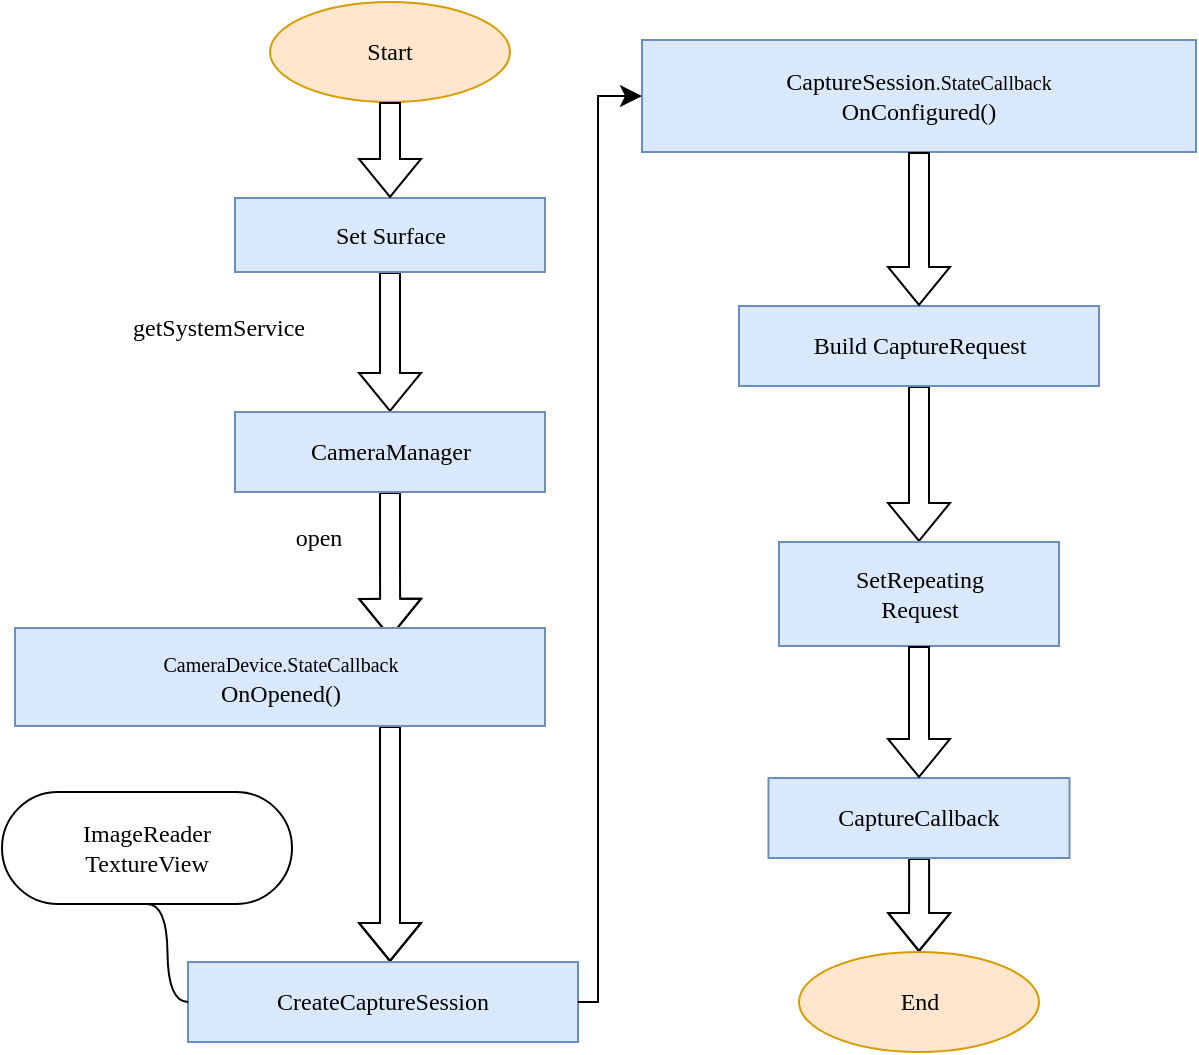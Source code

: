 <mxfile version="21.3.2" type="github">
  <diagram name="第 1 页" id="6-GciFRwSKA-PsZMYHV3">
    <mxGraphModel dx="1311" dy="108" grid="0" gridSize="10" guides="1" tooltips="1" connect="1" arrows="1" fold="1" page="0" pageScale="1" pageWidth="827" pageHeight="1169" math="0" shadow="0">
      <root>
        <mxCell id="0" />
        <mxCell id="1" parent="0" />
        <mxCell id="O8v1P4nGRKo8pIatumZE-4" value="" style="edgeStyle=orthogonalEdgeStyle;rounded=0;orthogonalLoop=1;jettySize=auto;html=1;shape=flexArrow;fontFamily=Lucida Console;exitX=0.5;exitY=1;exitDx=0;exitDy=0;" parent="1" source="7dNYX3P94OAqA5TKhD5H-6" target="O8v1P4nGRKo8pIatumZE-3" edge="1">
          <mxGeometry relative="1" as="geometry">
            <mxPoint x="150" y="610" as="sourcePoint" />
          </mxGeometry>
        </mxCell>
        <mxCell id="O8v1P4nGRKo8pIatumZE-6" value="" style="edgeStyle=orthogonalEdgeStyle;rounded=0;orthogonalLoop=1;jettySize=auto;html=1;shape=flexArrow;fontFamily=Lucida Console;entryX=0.708;entryY=0.1;entryDx=0;entryDy=0;entryPerimeter=0;" parent="1" source="O8v1P4nGRKo8pIatumZE-3" target="O8v1P4nGRKo8pIatumZE-5" edge="1">
          <mxGeometry relative="1" as="geometry" />
        </mxCell>
        <mxCell id="O8v1P4nGRKo8pIatumZE-3" value="CameraManager" style="whiteSpace=wrap;html=1;fillColor=#dae8fc;strokeColor=#6c8ebf;fontFamily=Lucida Console;" parent="1" vertex="1">
          <mxGeometry x="72.5" y="690" width="155" height="40" as="geometry" />
        </mxCell>
        <mxCell id="O8v1P4nGRKo8pIatumZE-8" value="" style="edgeStyle=orthogonalEdgeStyle;rounded=0;orthogonalLoop=1;jettySize=auto;html=1;shape=flexArrow;fontFamily=Lucida Console;" parent="1" source="O8v1P4nGRKo8pIatumZE-5" target="O8v1P4nGRKo8pIatumZE-7" edge="1">
          <mxGeometry relative="1" as="geometry">
            <Array as="points">
              <mxPoint x="150" y="921" />
              <mxPoint x="150" y="921" />
            </Array>
          </mxGeometry>
        </mxCell>
        <mxCell id="O8v1P4nGRKo8pIatumZE-5" value="&lt;font size=&quot;1&quot;&gt;CameraDevice.StateCallback&lt;/font&gt;&lt;br&gt;OnOpened()" style="whiteSpace=wrap;html=1;fillColor=#dae8fc;strokeColor=#6c8ebf;fontFamily=Lucida Console;" parent="1" vertex="1">
          <mxGeometry x="-37.5" y="798" width="265" height="49" as="geometry" />
        </mxCell>
        <mxCell id="O8v1P4nGRKo8pIatumZE-7" value="CreateCaptureSession" style="whiteSpace=wrap;html=1;fillColor=#dae8fc;strokeColor=#6c8ebf;fontFamily=Lucida Console;" parent="1" vertex="1">
          <mxGeometry x="49" y="965" width="195" height="40" as="geometry" />
        </mxCell>
        <mxCell id="O8v1P4nGRKo8pIatumZE-14" value="" style="edgeStyle=orthogonalEdgeStyle;rounded=0;orthogonalLoop=1;jettySize=auto;html=1;shape=flexArrow;fontFamily=Lucida Console;entryX=0.5;entryY=0;entryDx=0;entryDy=0;" parent="1" source="O8v1P4nGRKo8pIatumZE-12" target="7dNYX3P94OAqA5TKhD5H-19" edge="1">
          <mxGeometry relative="1" as="geometry">
            <mxPoint x="427" y="740" as="targetPoint" />
          </mxGeometry>
        </mxCell>
        <mxCell id="O8v1P4nGRKo8pIatumZE-12" value="Build CaptureRequest" style="whiteSpace=wrap;html=1;fillColor=#dae8fc;strokeColor=#6c8ebf;fontFamily=Lucida Console;" parent="1" vertex="1">
          <mxGeometry x="324.5" y="637" width="180" height="40" as="geometry" />
        </mxCell>
        <mxCell id="O8v1P4nGRKo8pIatumZE-16" value="" style="edgeStyle=orthogonalEdgeStyle;rounded=0;orthogonalLoop=1;jettySize=auto;html=1;shape=flexArrow;fontFamily=Lucida Console;" parent="1" source="O8v1P4nGRKo8pIatumZE-13" target="O8v1P4nGRKo8pIatumZE-15" edge="1">
          <mxGeometry relative="1" as="geometry" />
        </mxCell>
        <mxCell id="O8v1P4nGRKo8pIatumZE-13" value="CaptureCallback" style="whiteSpace=wrap;html=1;fillColor=#dae8fc;strokeColor=#6c8ebf;fontFamily=Lucida Console;" parent="1" vertex="1">
          <mxGeometry x="339.25" y="873" width="150.5" height="40" as="geometry" />
        </mxCell>
        <mxCell id="O8v1P4nGRKo8pIatumZE-15" value="End" style="ellipse;whiteSpace=wrap;html=1;fillColor=#ffe6cc;strokeColor=#d79b00;fontFamily=Lucida Console;" parent="1" vertex="1">
          <mxGeometry x="354.5" y="960" width="120" height="50" as="geometry" />
        </mxCell>
        <mxCell id="O8v1P4nGRKo8pIatumZE-17" value="getSystemService" style="text;html=1;align=center;verticalAlign=middle;resizable=0;points=[];autosize=1;strokeColor=none;fillColor=none;fontFamily=Lucida Console;labelBorderColor=none;" parent="1" vertex="1">
          <mxGeometry x="-22" y="632" width="172" height="31" as="geometry" />
        </mxCell>
        <mxCell id="O8v1P4nGRKo8pIatumZE-18" value="open" style="text;html=1;align=center;verticalAlign=middle;resizable=0;points=[];autosize=1;strokeColor=none;fillColor=none;fontFamily=Lucida Console;labelBorderColor=none;" parent="1" vertex="1">
          <mxGeometry x="85" y="737" width="57" height="31" as="geometry" />
        </mxCell>
        <mxCell id="7dNYX3P94OAqA5TKhD5H-5" value="Start" style="ellipse;whiteSpace=wrap;html=1;fillColor=#ffe6cc;strokeColor=#d79b00;fontFamily=Lucida Console;" vertex="1" parent="1">
          <mxGeometry x="90" y="485" width="120" height="50" as="geometry" />
        </mxCell>
        <mxCell id="7dNYX3P94OAqA5TKhD5H-6" value="Set Surface" style="whiteSpace=wrap;html=1;fillColor=#dae8fc;strokeColor=#6c8ebf;fontFamily=Lucida Console;" vertex="1" parent="1">
          <mxGeometry x="72.5" y="583" width="155" height="37" as="geometry" />
        </mxCell>
        <mxCell id="7dNYX3P94OAqA5TKhD5H-9" value="" style="edgeStyle=orthogonalEdgeStyle;rounded=0;orthogonalLoop=1;jettySize=auto;html=1;shape=flexArrow;fontFamily=Lucida Console;entryX=0.5;entryY=0;entryDx=0;entryDy=0;exitX=0.5;exitY=1;exitDx=0;exitDy=0;" edge="1" parent="1" source="7dNYX3P94OAqA5TKhD5H-5" target="7dNYX3P94OAqA5TKhD5H-6">
          <mxGeometry relative="1" as="geometry">
            <mxPoint x="149" y="497" as="sourcePoint" />
            <mxPoint x="149" y="562" as="targetPoint" />
          </mxGeometry>
        </mxCell>
        <mxCell id="7dNYX3P94OAqA5TKhD5H-10" value="&lt;font face=&quot;Lucida Console&quot;&gt;ImageReader&lt;br&gt;TextureView&lt;/font&gt;" style="whiteSpace=wrap;html=1;rounded=1;arcSize=50;align=center;verticalAlign=middle;strokeWidth=1;autosize=1;spacing=4;treeFolding=1;treeMoving=1;newEdgeStyle={&quot;edgeStyle&quot;:&quot;entityRelationEdgeStyle&quot;,&quot;startArrow&quot;:&quot;none&quot;,&quot;endArrow&quot;:&quot;none&quot;,&quot;segment&quot;:10,&quot;curved&quot;:1,&quot;sourcePerimeterSpacing&quot;:0,&quot;targetPerimeterSpacing&quot;:0};" vertex="1" parent="1">
          <mxGeometry x="-44" y="880" width="145" height="56" as="geometry" />
        </mxCell>
        <mxCell id="7dNYX3P94OAqA5TKhD5H-11" value="" style="edgeStyle=entityRelationEdgeStyle;startArrow=none;endArrow=none;segment=10;curved=1;sourcePerimeterSpacing=0;targetPerimeterSpacing=0;rounded=0;exitX=0;exitY=0.5;exitDx=0;exitDy=0;entryX=0.5;entryY=1;entryDx=0;entryDy=0;" edge="1" target="7dNYX3P94OAqA5TKhD5H-10" parent="1" source="O8v1P4nGRKo8pIatumZE-7">
          <mxGeometry relative="1" as="geometry">
            <mxPoint x="90" y="962" as="sourcePoint" />
          </mxGeometry>
        </mxCell>
        <mxCell id="7dNYX3P94OAqA5TKhD5H-12" value="CaptureSession&lt;font size=&quot;1&quot;&gt;.StateCallback&lt;/font&gt;&lt;br&gt;OnConfigured()" style="whiteSpace=wrap;html=1;fillColor=#dae8fc;strokeColor=#6c8ebf;fontFamily=Lucida Console;" vertex="1" parent="1">
          <mxGeometry x="276" y="504" width="277" height="56" as="geometry" />
        </mxCell>
        <mxCell id="7dNYX3P94OAqA5TKhD5H-17" value="" style="edgeStyle=elbowEdgeStyle;elbow=horizontal;endArrow=classic;html=1;curved=0;rounded=0;endSize=8;startSize=8;exitX=1;exitY=0.5;exitDx=0;exitDy=0;entryX=0;entryY=0.5;entryDx=0;entryDy=0;" edge="1" parent="1" source="O8v1P4nGRKo8pIatumZE-7" target="7dNYX3P94OAqA5TKhD5H-12">
          <mxGeometry width="50" height="50" relative="1" as="geometry">
            <mxPoint x="268" y="720" as="sourcePoint" />
            <mxPoint x="313" y="500" as="targetPoint" />
            <Array as="points">
              <mxPoint x="254" y="759" />
            </Array>
          </mxGeometry>
        </mxCell>
        <mxCell id="7dNYX3P94OAqA5TKhD5H-18" value="" style="edgeStyle=orthogonalEdgeStyle;rounded=0;orthogonalLoop=1;jettySize=auto;html=1;shape=flexArrow;fontFamily=Lucida Console;exitX=0.5;exitY=1;exitDx=0;exitDy=0;entryX=0.5;entryY=0;entryDx=0;entryDy=0;" edge="1" parent="1" source="7dNYX3P94OAqA5TKhD5H-12" target="O8v1P4nGRKo8pIatumZE-12">
          <mxGeometry relative="1" as="geometry">
            <mxPoint x="466" y="579" as="sourcePoint" />
            <mxPoint x="466" y="629" as="targetPoint" />
          </mxGeometry>
        </mxCell>
        <mxCell id="7dNYX3P94OAqA5TKhD5H-19" value="SetRepeating&lt;br&gt;Request" style="whiteSpace=wrap;html=1;fillColor=#dae8fc;strokeColor=#6c8ebf;fontFamily=Lucida Console;" vertex="1" parent="1">
          <mxGeometry x="344.5" y="755" width="140" height="52" as="geometry" />
        </mxCell>
        <mxCell id="7dNYX3P94OAqA5TKhD5H-20" value="" style="edgeStyle=orthogonalEdgeStyle;rounded=0;orthogonalLoop=1;jettySize=auto;html=1;shape=flexArrow;fontFamily=Lucida Console;exitX=0.5;exitY=1;exitDx=0;exitDy=0;entryX=0.5;entryY=0;entryDx=0;entryDy=0;" edge="1" parent="1" source="7dNYX3P94OAqA5TKhD5H-19" target="O8v1P4nGRKo8pIatumZE-13">
          <mxGeometry relative="1" as="geometry">
            <mxPoint x="426" y="827" as="sourcePoint" />
            <mxPoint x="426" y="872" as="targetPoint" />
          </mxGeometry>
        </mxCell>
      </root>
    </mxGraphModel>
  </diagram>
</mxfile>

